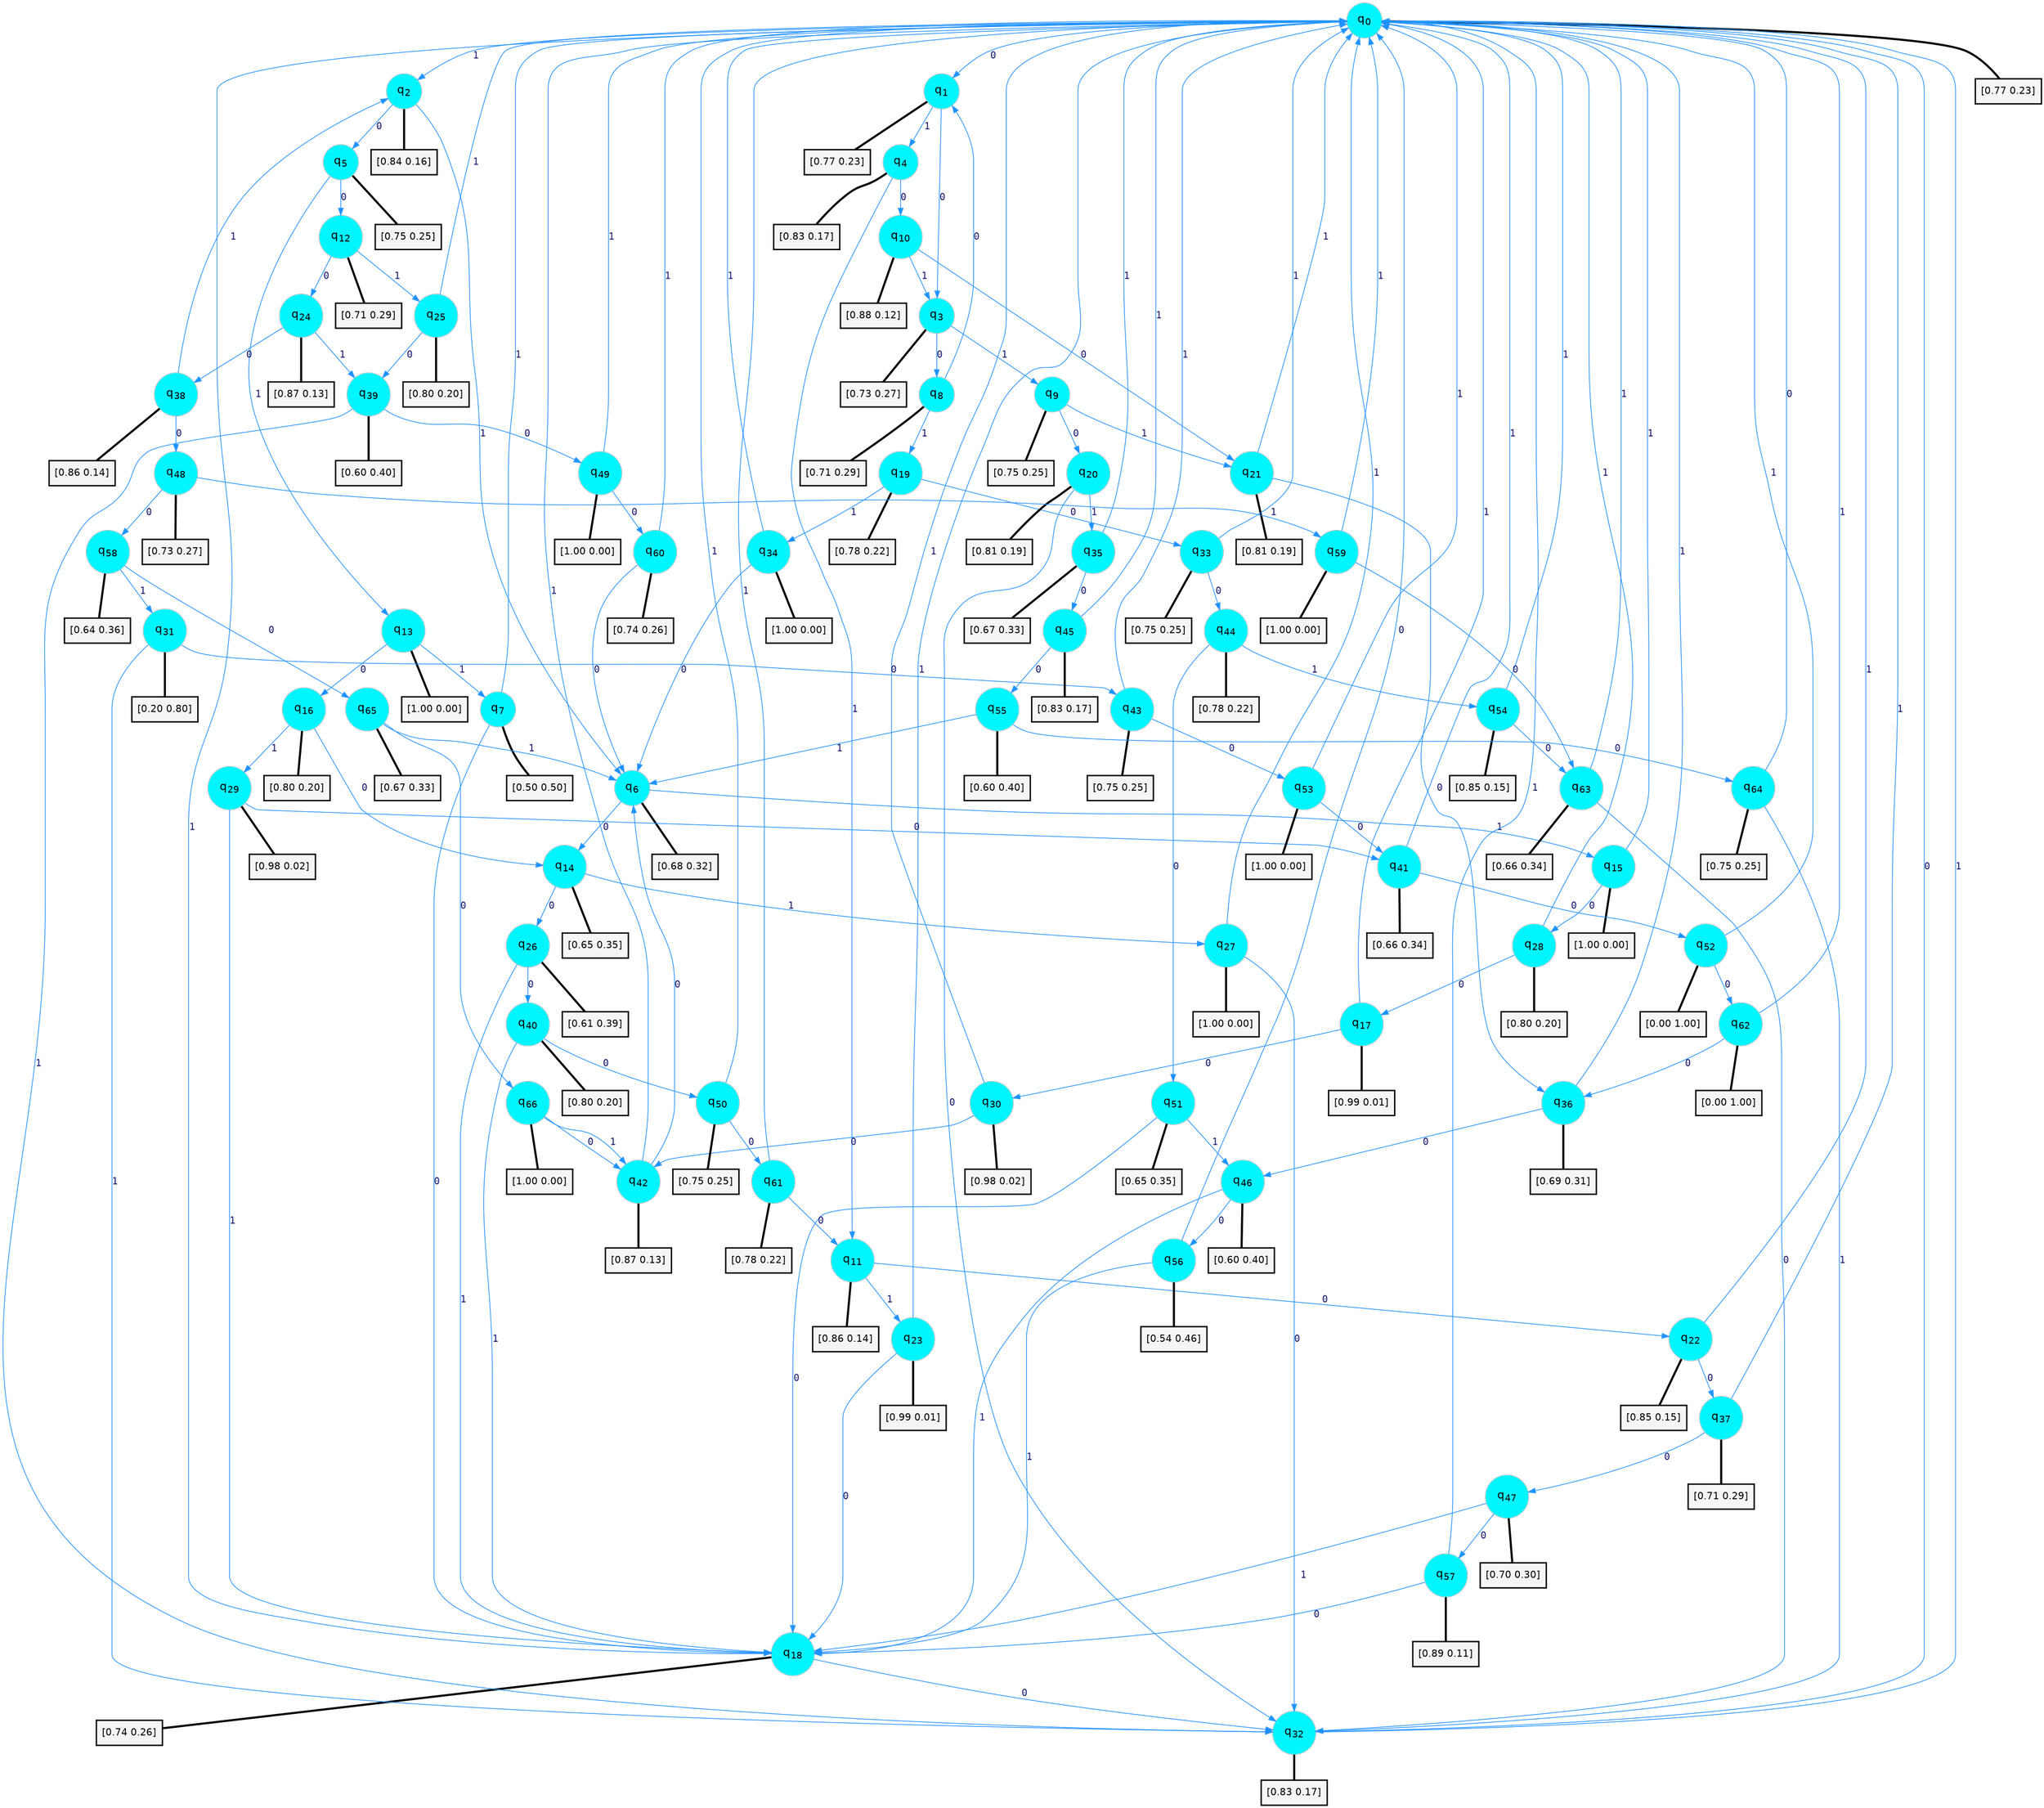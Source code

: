 digraph G {
graph [
bgcolor=transparent, dpi=300, rankdir=TD, size="40,25"];
node [
color=gray, fillcolor=turquoise1, fontcolor=black, fontname=Helvetica, fontsize=16, fontweight=bold, shape=circle, style=filled];
edge [
arrowsize=1, color=dodgerblue1, fontcolor=midnightblue, fontname=courier, fontweight=bold, penwidth=1, style=solid, weight=20];
0[label=<q<SUB>0</SUB>>];
1[label=<q<SUB>1</SUB>>];
2[label=<q<SUB>2</SUB>>];
3[label=<q<SUB>3</SUB>>];
4[label=<q<SUB>4</SUB>>];
5[label=<q<SUB>5</SUB>>];
6[label=<q<SUB>6</SUB>>];
7[label=<q<SUB>7</SUB>>];
8[label=<q<SUB>8</SUB>>];
9[label=<q<SUB>9</SUB>>];
10[label=<q<SUB>10</SUB>>];
11[label=<q<SUB>11</SUB>>];
12[label=<q<SUB>12</SUB>>];
13[label=<q<SUB>13</SUB>>];
14[label=<q<SUB>14</SUB>>];
15[label=<q<SUB>15</SUB>>];
16[label=<q<SUB>16</SUB>>];
17[label=<q<SUB>17</SUB>>];
18[label=<q<SUB>18</SUB>>];
19[label=<q<SUB>19</SUB>>];
20[label=<q<SUB>20</SUB>>];
21[label=<q<SUB>21</SUB>>];
22[label=<q<SUB>22</SUB>>];
23[label=<q<SUB>23</SUB>>];
24[label=<q<SUB>24</SUB>>];
25[label=<q<SUB>25</SUB>>];
26[label=<q<SUB>26</SUB>>];
27[label=<q<SUB>27</SUB>>];
28[label=<q<SUB>28</SUB>>];
29[label=<q<SUB>29</SUB>>];
30[label=<q<SUB>30</SUB>>];
31[label=<q<SUB>31</SUB>>];
32[label=<q<SUB>32</SUB>>];
33[label=<q<SUB>33</SUB>>];
34[label=<q<SUB>34</SUB>>];
35[label=<q<SUB>35</SUB>>];
36[label=<q<SUB>36</SUB>>];
37[label=<q<SUB>37</SUB>>];
38[label=<q<SUB>38</SUB>>];
39[label=<q<SUB>39</SUB>>];
40[label=<q<SUB>40</SUB>>];
41[label=<q<SUB>41</SUB>>];
42[label=<q<SUB>42</SUB>>];
43[label=<q<SUB>43</SUB>>];
44[label=<q<SUB>44</SUB>>];
45[label=<q<SUB>45</SUB>>];
46[label=<q<SUB>46</SUB>>];
47[label=<q<SUB>47</SUB>>];
48[label=<q<SUB>48</SUB>>];
49[label=<q<SUB>49</SUB>>];
50[label=<q<SUB>50</SUB>>];
51[label=<q<SUB>51</SUB>>];
52[label=<q<SUB>52</SUB>>];
53[label=<q<SUB>53</SUB>>];
54[label=<q<SUB>54</SUB>>];
55[label=<q<SUB>55</SUB>>];
56[label=<q<SUB>56</SUB>>];
57[label=<q<SUB>57</SUB>>];
58[label=<q<SUB>58</SUB>>];
59[label=<q<SUB>59</SUB>>];
60[label=<q<SUB>60</SUB>>];
61[label=<q<SUB>61</SUB>>];
62[label=<q<SUB>62</SUB>>];
63[label=<q<SUB>63</SUB>>];
64[label=<q<SUB>64</SUB>>];
65[label=<q<SUB>65</SUB>>];
66[label=<q<SUB>66</SUB>>];
67[label="[0.77 0.23]", shape=box,fontcolor=black, fontname=Helvetica, fontsize=14, penwidth=2, fillcolor=whitesmoke,color=black];
68[label="[0.77 0.23]", shape=box,fontcolor=black, fontname=Helvetica, fontsize=14, penwidth=2, fillcolor=whitesmoke,color=black];
69[label="[0.84 0.16]", shape=box,fontcolor=black, fontname=Helvetica, fontsize=14, penwidth=2, fillcolor=whitesmoke,color=black];
70[label="[0.73 0.27]", shape=box,fontcolor=black, fontname=Helvetica, fontsize=14, penwidth=2, fillcolor=whitesmoke,color=black];
71[label="[0.83 0.17]", shape=box,fontcolor=black, fontname=Helvetica, fontsize=14, penwidth=2, fillcolor=whitesmoke,color=black];
72[label="[0.75 0.25]", shape=box,fontcolor=black, fontname=Helvetica, fontsize=14, penwidth=2, fillcolor=whitesmoke,color=black];
73[label="[0.68 0.32]", shape=box,fontcolor=black, fontname=Helvetica, fontsize=14, penwidth=2, fillcolor=whitesmoke,color=black];
74[label="[0.50 0.50]", shape=box,fontcolor=black, fontname=Helvetica, fontsize=14, penwidth=2, fillcolor=whitesmoke,color=black];
75[label="[0.71 0.29]", shape=box,fontcolor=black, fontname=Helvetica, fontsize=14, penwidth=2, fillcolor=whitesmoke,color=black];
76[label="[0.75 0.25]", shape=box,fontcolor=black, fontname=Helvetica, fontsize=14, penwidth=2, fillcolor=whitesmoke,color=black];
77[label="[0.88 0.12]", shape=box,fontcolor=black, fontname=Helvetica, fontsize=14, penwidth=2, fillcolor=whitesmoke,color=black];
78[label="[0.86 0.14]", shape=box,fontcolor=black, fontname=Helvetica, fontsize=14, penwidth=2, fillcolor=whitesmoke,color=black];
79[label="[0.71 0.29]", shape=box,fontcolor=black, fontname=Helvetica, fontsize=14, penwidth=2, fillcolor=whitesmoke,color=black];
80[label="[1.00 0.00]", shape=box,fontcolor=black, fontname=Helvetica, fontsize=14, penwidth=2, fillcolor=whitesmoke,color=black];
81[label="[0.65 0.35]", shape=box,fontcolor=black, fontname=Helvetica, fontsize=14, penwidth=2, fillcolor=whitesmoke,color=black];
82[label="[1.00 0.00]", shape=box,fontcolor=black, fontname=Helvetica, fontsize=14, penwidth=2, fillcolor=whitesmoke,color=black];
83[label="[0.80 0.20]", shape=box,fontcolor=black, fontname=Helvetica, fontsize=14, penwidth=2, fillcolor=whitesmoke,color=black];
84[label="[0.99 0.01]", shape=box,fontcolor=black, fontname=Helvetica, fontsize=14, penwidth=2, fillcolor=whitesmoke,color=black];
85[label="[0.74 0.26]", shape=box,fontcolor=black, fontname=Helvetica, fontsize=14, penwidth=2, fillcolor=whitesmoke,color=black];
86[label="[0.78 0.22]", shape=box,fontcolor=black, fontname=Helvetica, fontsize=14, penwidth=2, fillcolor=whitesmoke,color=black];
87[label="[0.81 0.19]", shape=box,fontcolor=black, fontname=Helvetica, fontsize=14, penwidth=2, fillcolor=whitesmoke,color=black];
88[label="[0.81 0.19]", shape=box,fontcolor=black, fontname=Helvetica, fontsize=14, penwidth=2, fillcolor=whitesmoke,color=black];
89[label="[0.85 0.15]", shape=box,fontcolor=black, fontname=Helvetica, fontsize=14, penwidth=2, fillcolor=whitesmoke,color=black];
90[label="[0.99 0.01]", shape=box,fontcolor=black, fontname=Helvetica, fontsize=14, penwidth=2, fillcolor=whitesmoke,color=black];
91[label="[0.87 0.13]", shape=box,fontcolor=black, fontname=Helvetica, fontsize=14, penwidth=2, fillcolor=whitesmoke,color=black];
92[label="[0.80 0.20]", shape=box,fontcolor=black, fontname=Helvetica, fontsize=14, penwidth=2, fillcolor=whitesmoke,color=black];
93[label="[0.61 0.39]", shape=box,fontcolor=black, fontname=Helvetica, fontsize=14, penwidth=2, fillcolor=whitesmoke,color=black];
94[label="[1.00 0.00]", shape=box,fontcolor=black, fontname=Helvetica, fontsize=14, penwidth=2, fillcolor=whitesmoke,color=black];
95[label="[0.80 0.20]", shape=box,fontcolor=black, fontname=Helvetica, fontsize=14, penwidth=2, fillcolor=whitesmoke,color=black];
96[label="[0.98 0.02]", shape=box,fontcolor=black, fontname=Helvetica, fontsize=14, penwidth=2, fillcolor=whitesmoke,color=black];
97[label="[0.98 0.02]", shape=box,fontcolor=black, fontname=Helvetica, fontsize=14, penwidth=2, fillcolor=whitesmoke,color=black];
98[label="[0.20 0.80]", shape=box,fontcolor=black, fontname=Helvetica, fontsize=14, penwidth=2, fillcolor=whitesmoke,color=black];
99[label="[0.83 0.17]", shape=box,fontcolor=black, fontname=Helvetica, fontsize=14, penwidth=2, fillcolor=whitesmoke,color=black];
100[label="[0.75 0.25]", shape=box,fontcolor=black, fontname=Helvetica, fontsize=14, penwidth=2, fillcolor=whitesmoke,color=black];
101[label="[1.00 0.00]", shape=box,fontcolor=black, fontname=Helvetica, fontsize=14, penwidth=2, fillcolor=whitesmoke,color=black];
102[label="[0.67 0.33]", shape=box,fontcolor=black, fontname=Helvetica, fontsize=14, penwidth=2, fillcolor=whitesmoke,color=black];
103[label="[0.69 0.31]", shape=box,fontcolor=black, fontname=Helvetica, fontsize=14, penwidth=2, fillcolor=whitesmoke,color=black];
104[label="[0.71 0.29]", shape=box,fontcolor=black, fontname=Helvetica, fontsize=14, penwidth=2, fillcolor=whitesmoke,color=black];
105[label="[0.86 0.14]", shape=box,fontcolor=black, fontname=Helvetica, fontsize=14, penwidth=2, fillcolor=whitesmoke,color=black];
106[label="[0.60 0.40]", shape=box,fontcolor=black, fontname=Helvetica, fontsize=14, penwidth=2, fillcolor=whitesmoke,color=black];
107[label="[0.80 0.20]", shape=box,fontcolor=black, fontname=Helvetica, fontsize=14, penwidth=2, fillcolor=whitesmoke,color=black];
108[label="[0.66 0.34]", shape=box,fontcolor=black, fontname=Helvetica, fontsize=14, penwidth=2, fillcolor=whitesmoke,color=black];
109[label="[0.87 0.13]", shape=box,fontcolor=black, fontname=Helvetica, fontsize=14, penwidth=2, fillcolor=whitesmoke,color=black];
110[label="[0.75 0.25]", shape=box,fontcolor=black, fontname=Helvetica, fontsize=14, penwidth=2, fillcolor=whitesmoke,color=black];
111[label="[0.78 0.22]", shape=box,fontcolor=black, fontname=Helvetica, fontsize=14, penwidth=2, fillcolor=whitesmoke,color=black];
112[label="[0.83 0.17]", shape=box,fontcolor=black, fontname=Helvetica, fontsize=14, penwidth=2, fillcolor=whitesmoke,color=black];
113[label="[0.60 0.40]", shape=box,fontcolor=black, fontname=Helvetica, fontsize=14, penwidth=2, fillcolor=whitesmoke,color=black];
114[label="[0.70 0.30]", shape=box,fontcolor=black, fontname=Helvetica, fontsize=14, penwidth=2, fillcolor=whitesmoke,color=black];
115[label="[0.73 0.27]", shape=box,fontcolor=black, fontname=Helvetica, fontsize=14, penwidth=2, fillcolor=whitesmoke,color=black];
116[label="[1.00 0.00]", shape=box,fontcolor=black, fontname=Helvetica, fontsize=14, penwidth=2, fillcolor=whitesmoke,color=black];
117[label="[0.75 0.25]", shape=box,fontcolor=black, fontname=Helvetica, fontsize=14, penwidth=2, fillcolor=whitesmoke,color=black];
118[label="[0.65 0.35]", shape=box,fontcolor=black, fontname=Helvetica, fontsize=14, penwidth=2, fillcolor=whitesmoke,color=black];
119[label="[0.00 1.00]", shape=box,fontcolor=black, fontname=Helvetica, fontsize=14, penwidth=2, fillcolor=whitesmoke,color=black];
120[label="[1.00 0.00]", shape=box,fontcolor=black, fontname=Helvetica, fontsize=14, penwidth=2, fillcolor=whitesmoke,color=black];
121[label="[0.85 0.15]", shape=box,fontcolor=black, fontname=Helvetica, fontsize=14, penwidth=2, fillcolor=whitesmoke,color=black];
122[label="[0.60 0.40]", shape=box,fontcolor=black, fontname=Helvetica, fontsize=14, penwidth=2, fillcolor=whitesmoke,color=black];
123[label="[0.54 0.46]", shape=box,fontcolor=black, fontname=Helvetica, fontsize=14, penwidth=2, fillcolor=whitesmoke,color=black];
124[label="[0.89 0.11]", shape=box,fontcolor=black, fontname=Helvetica, fontsize=14, penwidth=2, fillcolor=whitesmoke,color=black];
125[label="[0.64 0.36]", shape=box,fontcolor=black, fontname=Helvetica, fontsize=14, penwidth=2, fillcolor=whitesmoke,color=black];
126[label="[1.00 0.00]", shape=box,fontcolor=black, fontname=Helvetica, fontsize=14, penwidth=2, fillcolor=whitesmoke,color=black];
127[label="[0.74 0.26]", shape=box,fontcolor=black, fontname=Helvetica, fontsize=14, penwidth=2, fillcolor=whitesmoke,color=black];
128[label="[0.78 0.22]", shape=box,fontcolor=black, fontname=Helvetica, fontsize=14, penwidth=2, fillcolor=whitesmoke,color=black];
129[label="[0.00 1.00]", shape=box,fontcolor=black, fontname=Helvetica, fontsize=14, penwidth=2, fillcolor=whitesmoke,color=black];
130[label="[0.66 0.34]", shape=box,fontcolor=black, fontname=Helvetica, fontsize=14, penwidth=2, fillcolor=whitesmoke,color=black];
131[label="[0.75 0.25]", shape=box,fontcolor=black, fontname=Helvetica, fontsize=14, penwidth=2, fillcolor=whitesmoke,color=black];
132[label="[0.67 0.33]", shape=box,fontcolor=black, fontname=Helvetica, fontsize=14, penwidth=2, fillcolor=whitesmoke,color=black];
133[label="[1.00 0.00]", shape=box,fontcolor=black, fontname=Helvetica, fontsize=14, penwidth=2, fillcolor=whitesmoke,color=black];
0->1 [label=0];
0->2 [label=1];
0->67 [arrowhead=none, penwidth=3,color=black];
1->3 [label=0];
1->4 [label=1];
1->68 [arrowhead=none, penwidth=3,color=black];
2->5 [label=0];
2->6 [label=1];
2->69 [arrowhead=none, penwidth=3,color=black];
3->8 [label=0];
3->9 [label=1];
3->70 [arrowhead=none, penwidth=3,color=black];
4->10 [label=0];
4->11 [label=1];
4->71 [arrowhead=none, penwidth=3,color=black];
5->12 [label=0];
5->13 [label=1];
5->72 [arrowhead=none, penwidth=3,color=black];
6->14 [label=0];
6->15 [label=1];
6->73 [arrowhead=none, penwidth=3,color=black];
7->18 [label=0];
7->0 [label=1];
7->74 [arrowhead=none, penwidth=3,color=black];
8->1 [label=0];
8->19 [label=1];
8->75 [arrowhead=none, penwidth=3,color=black];
9->20 [label=0];
9->21 [label=1];
9->76 [arrowhead=none, penwidth=3,color=black];
10->21 [label=0];
10->3 [label=1];
10->77 [arrowhead=none, penwidth=3,color=black];
11->22 [label=0];
11->23 [label=1];
11->78 [arrowhead=none, penwidth=3,color=black];
12->24 [label=0];
12->25 [label=1];
12->79 [arrowhead=none, penwidth=3,color=black];
13->16 [label=0];
13->7 [label=1];
13->80 [arrowhead=none, penwidth=3,color=black];
14->26 [label=0];
14->27 [label=1];
14->81 [arrowhead=none, penwidth=3,color=black];
15->28 [label=0];
15->0 [label=1];
15->82 [arrowhead=none, penwidth=3,color=black];
16->14 [label=0];
16->29 [label=1];
16->83 [arrowhead=none, penwidth=3,color=black];
17->30 [label=0];
17->0 [label=1];
17->84 [arrowhead=none, penwidth=3,color=black];
18->32 [label=0];
18->0 [label=1];
18->85 [arrowhead=none, penwidth=3,color=black];
19->33 [label=0];
19->34 [label=1];
19->86 [arrowhead=none, penwidth=3,color=black];
20->32 [label=0];
20->35 [label=1];
20->87 [arrowhead=none, penwidth=3,color=black];
21->36 [label=0];
21->0 [label=1];
21->88 [arrowhead=none, penwidth=3,color=black];
22->37 [label=0];
22->0 [label=1];
22->89 [arrowhead=none, penwidth=3,color=black];
23->18 [label=0];
23->0 [label=1];
23->90 [arrowhead=none, penwidth=3,color=black];
24->38 [label=0];
24->39 [label=1];
24->91 [arrowhead=none, penwidth=3,color=black];
25->39 [label=0];
25->0 [label=1];
25->92 [arrowhead=none, penwidth=3,color=black];
26->40 [label=0];
26->18 [label=1];
26->93 [arrowhead=none, penwidth=3,color=black];
27->32 [label=0];
27->0 [label=1];
27->94 [arrowhead=none, penwidth=3,color=black];
28->17 [label=0];
28->0 [label=1];
28->95 [arrowhead=none, penwidth=3,color=black];
29->41 [label=0];
29->18 [label=1];
29->96 [arrowhead=none, penwidth=3,color=black];
30->42 [label=0];
30->0 [label=1];
30->97 [arrowhead=none, penwidth=3,color=black];
31->43 [label=0];
31->32 [label=1];
31->98 [arrowhead=none, penwidth=3,color=black];
32->0 [label=0];
32->0 [label=1];
32->99 [arrowhead=none, penwidth=3,color=black];
33->44 [label=0];
33->0 [label=1];
33->100 [arrowhead=none, penwidth=3,color=black];
34->6 [label=0];
34->0 [label=1];
34->101 [arrowhead=none, penwidth=3,color=black];
35->45 [label=0];
35->0 [label=1];
35->102 [arrowhead=none, penwidth=3,color=black];
36->46 [label=0];
36->0 [label=1];
36->103 [arrowhead=none, penwidth=3,color=black];
37->47 [label=0];
37->0 [label=1];
37->104 [arrowhead=none, penwidth=3,color=black];
38->48 [label=0];
38->2 [label=1];
38->105 [arrowhead=none, penwidth=3,color=black];
39->49 [label=0];
39->32 [label=1];
39->106 [arrowhead=none, penwidth=3,color=black];
40->50 [label=0];
40->18 [label=1];
40->107 [arrowhead=none, penwidth=3,color=black];
41->52 [label=0];
41->0 [label=1];
41->108 [arrowhead=none, penwidth=3,color=black];
42->6 [label=0];
42->0 [label=1];
42->109 [arrowhead=none, penwidth=3,color=black];
43->53 [label=0];
43->0 [label=1];
43->110 [arrowhead=none, penwidth=3,color=black];
44->51 [label=0];
44->54 [label=1];
44->111 [arrowhead=none, penwidth=3,color=black];
45->55 [label=0];
45->0 [label=1];
45->112 [arrowhead=none, penwidth=3,color=black];
46->56 [label=0];
46->18 [label=1];
46->113 [arrowhead=none, penwidth=3,color=black];
47->57 [label=0];
47->18 [label=1];
47->114 [arrowhead=none, penwidth=3,color=black];
48->58 [label=0];
48->59 [label=1];
48->115 [arrowhead=none, penwidth=3,color=black];
49->60 [label=0];
49->0 [label=1];
49->116 [arrowhead=none, penwidth=3,color=black];
50->61 [label=0];
50->0 [label=1];
50->117 [arrowhead=none, penwidth=3,color=black];
51->18 [label=0];
51->46 [label=1];
51->118 [arrowhead=none, penwidth=3,color=black];
52->62 [label=0];
52->0 [label=1];
52->119 [arrowhead=none, penwidth=3,color=black];
53->41 [label=0];
53->0 [label=1];
53->120 [arrowhead=none, penwidth=3,color=black];
54->63 [label=0];
54->0 [label=1];
54->121 [arrowhead=none, penwidth=3,color=black];
55->64 [label=0];
55->6 [label=1];
55->122 [arrowhead=none, penwidth=3,color=black];
56->0 [label=0];
56->18 [label=1];
56->123 [arrowhead=none, penwidth=3,color=black];
57->18 [label=0];
57->0 [label=1];
57->124 [arrowhead=none, penwidth=3,color=black];
58->65 [label=0];
58->31 [label=1];
58->125 [arrowhead=none, penwidth=3,color=black];
59->63 [label=0];
59->0 [label=1];
59->126 [arrowhead=none, penwidth=3,color=black];
60->6 [label=0];
60->0 [label=1];
60->127 [arrowhead=none, penwidth=3,color=black];
61->11 [label=0];
61->0 [label=1];
61->128 [arrowhead=none, penwidth=3,color=black];
62->36 [label=0];
62->0 [label=1];
62->129 [arrowhead=none, penwidth=3,color=black];
63->32 [label=0];
63->0 [label=1];
63->130 [arrowhead=none, penwidth=3,color=black];
64->0 [label=0];
64->32 [label=1];
64->131 [arrowhead=none, penwidth=3,color=black];
65->66 [label=0];
65->6 [label=1];
65->132 [arrowhead=none, penwidth=3,color=black];
66->42 [label=0];
66->42 [label=1];
66->133 [arrowhead=none, penwidth=3,color=black];
}
